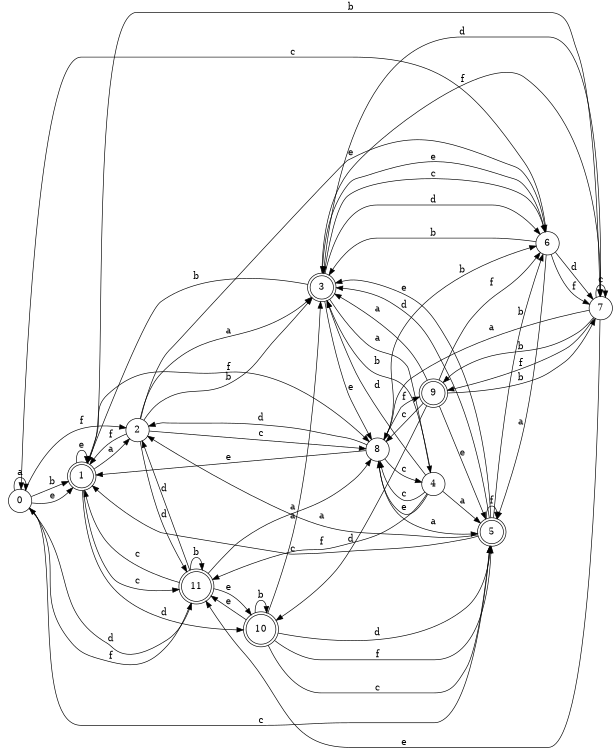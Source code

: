 digraph n10_6 {
__start0 [label="" shape="none"];

rankdir=LR;
size="8,5";

s0 [style="filled", color="black", fillcolor="white" shape="circle", label="0"];
s1 [style="rounded,filled", color="black", fillcolor="white" shape="doublecircle", label="1"];
s2 [style="filled", color="black", fillcolor="white" shape="circle", label="2"];
s3 [style="rounded,filled", color="black", fillcolor="white" shape="doublecircle", label="3"];
s4 [style="filled", color="black", fillcolor="white" shape="circle", label="4"];
s5 [style="rounded,filled", color="black", fillcolor="white" shape="doublecircle", label="5"];
s6 [style="filled", color="black", fillcolor="white" shape="circle", label="6"];
s7 [style="filled", color="black", fillcolor="white" shape="circle", label="7"];
s8 [style="filled", color="black", fillcolor="white" shape="circle", label="8"];
s9 [style="rounded,filled", color="black", fillcolor="white" shape="doublecircle", label="9"];
s10 [style="rounded,filled", color="black", fillcolor="white" shape="doublecircle", label="10"];
s11 [style="rounded,filled", color="black", fillcolor="white" shape="doublecircle", label="11"];
s0 -> s0 [label="a"];
s0 -> s1 [label="b"];
s0 -> s5 [label="c"];
s0 -> s11 [label="d"];
s0 -> s1 [label="e"];
s0 -> s2 [label="f"];
s1 -> s2 [label="a"];
s1 -> s7 [label="b"];
s1 -> s11 [label="c"];
s1 -> s10 [label="d"];
s1 -> s1 [label="e"];
s1 -> s8 [label="f"];
s2 -> s3 [label="a"];
s2 -> s3 [label="b"];
s2 -> s8 [label="c"];
s2 -> s11 [label="d"];
s2 -> s6 [label="e"];
s2 -> s1 [label="f"];
s3 -> s4 [label="a"];
s3 -> s1 [label="b"];
s3 -> s6 [label="c"];
s3 -> s6 [label="d"];
s3 -> s8 [label="e"];
s3 -> s7 [label="f"];
s4 -> s5 [label="a"];
s4 -> s3 [label="b"];
s4 -> s8 [label="c"];
s4 -> s3 [label="d"];
s4 -> s8 [label="e"];
s4 -> s11 [label="f"];
s5 -> s2 [label="a"];
s5 -> s6 [label="b"];
s5 -> s1 [label="c"];
s5 -> s3 [label="d"];
s5 -> s3 [label="e"];
s5 -> s5 [label="f"];
s6 -> s5 [label="a"];
s6 -> s3 [label="b"];
s6 -> s0 [label="c"];
s6 -> s7 [label="d"];
s6 -> s3 [label="e"];
s6 -> s7 [label="f"];
s7 -> s8 [label="a"];
s7 -> s9 [label="b"];
s7 -> s7 [label="c"];
s7 -> s3 [label="d"];
s7 -> s11 [label="e"];
s7 -> s9 [label="f"];
s8 -> s5 [label="a"];
s8 -> s6 [label="b"];
s8 -> s4 [label="c"];
s8 -> s2 [label="d"];
s8 -> s1 [label="e"];
s8 -> s9 [label="f"];
s9 -> s3 [label="a"];
s9 -> s7 [label="b"];
s9 -> s8 [label="c"];
s9 -> s10 [label="d"];
s9 -> s5 [label="e"];
s9 -> s6 [label="f"];
s10 -> s3 [label="a"];
s10 -> s10 [label="b"];
s10 -> s5 [label="c"];
s10 -> s5 [label="d"];
s10 -> s11 [label="e"];
s10 -> s5 [label="f"];
s11 -> s8 [label="a"];
s11 -> s11 [label="b"];
s11 -> s1 [label="c"];
s11 -> s2 [label="d"];
s11 -> s10 [label="e"];
s11 -> s0 [label="f"];

}